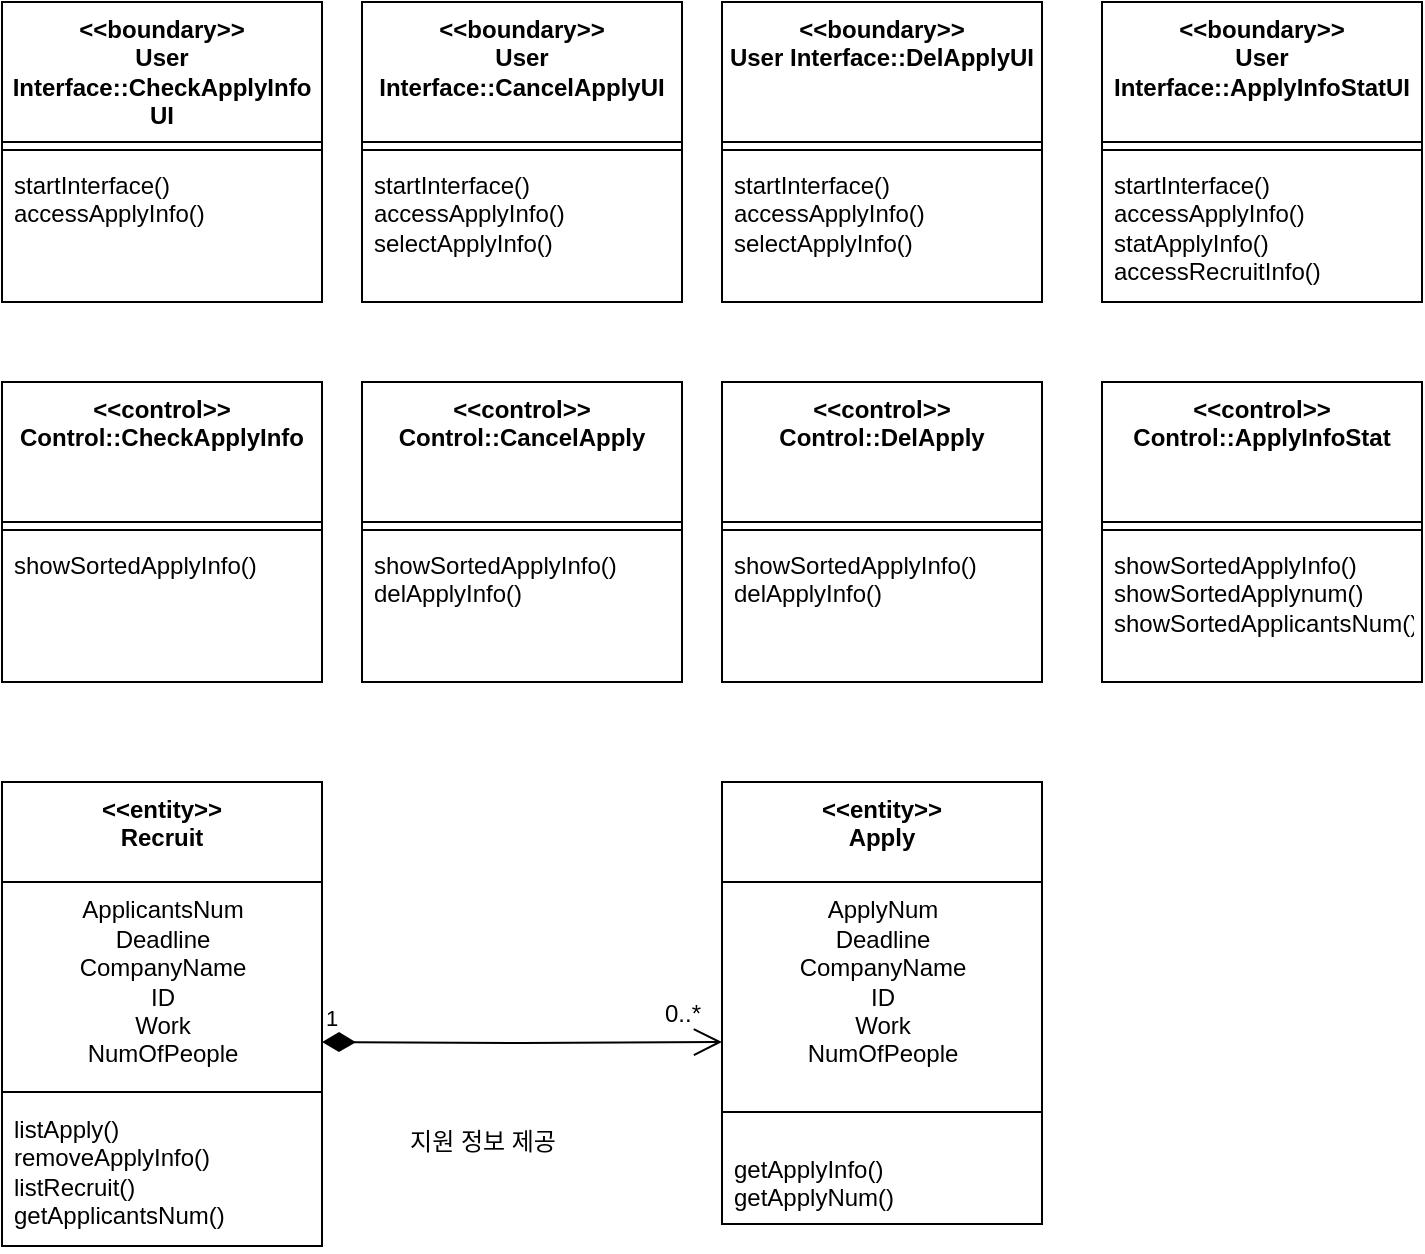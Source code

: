 <mxfile version="21.1.2" type="device">
  <diagram name="페이지-1" id="s87m2c2K6ZqBCXv7cd6L">
    <mxGraphModel dx="1224" dy="649" grid="1" gridSize="10" guides="1" tooltips="1" connect="1" arrows="1" fold="1" page="1" pageScale="1" pageWidth="827" pageHeight="1169" math="0" shadow="0">
      <root>
        <mxCell id="0" />
        <mxCell id="1" parent="0" />
        <mxCell id="I5q1pJlPz9spfJ_iqnN7-1" value="&amp;lt;&amp;lt;boundary&amp;gt;&amp;gt;&lt;br&gt;User Interface::CheckApplyInfo UI" style="swimlane;fontStyle=1;align=center;verticalAlign=top;childLayout=stackLayout;horizontal=1;startSize=70;horizontalStack=0;resizeParent=1;resizeParentMax=0;resizeLast=0;collapsible=1;marginBottom=0;whiteSpace=wrap;html=1;" parent="1" vertex="1">
          <mxGeometry x="40" y="110" width="160" height="150" as="geometry" />
        </mxCell>
        <mxCell id="I5q1pJlPz9spfJ_iqnN7-3" value="" style="line;strokeWidth=1;fillColor=none;align=left;verticalAlign=middle;spacingTop=-1;spacingLeft=3;spacingRight=3;rotatable=0;labelPosition=right;points=[];portConstraint=eastwest;strokeColor=inherit;" parent="I5q1pJlPz9spfJ_iqnN7-1" vertex="1">
          <mxGeometry y="70" width="160" height="8" as="geometry" />
        </mxCell>
        <mxCell id="I5q1pJlPz9spfJ_iqnN7-4" value="startInterface()&lt;br&gt;accessApplyInfo()" style="text;strokeColor=none;fillColor=none;align=left;verticalAlign=top;spacingLeft=4;spacingRight=4;overflow=hidden;rotatable=0;points=[[0,0.5],[1,0.5]];portConstraint=eastwest;whiteSpace=wrap;html=1;" parent="I5q1pJlPz9spfJ_iqnN7-1" vertex="1">
          <mxGeometry y="78" width="160" height="72" as="geometry" />
        </mxCell>
        <mxCell id="I5q1pJlPz9spfJ_iqnN7-6" value="&amp;lt;&amp;lt;boundary&amp;gt;&amp;gt;&lt;br&gt;User Interface::DelApplyUI" style="swimlane;fontStyle=1;align=center;verticalAlign=top;childLayout=stackLayout;horizontal=1;startSize=70;horizontalStack=0;resizeParent=1;resizeParentMax=0;resizeLast=0;collapsible=1;marginBottom=0;whiteSpace=wrap;html=1;" parent="1" vertex="1">
          <mxGeometry x="400" y="110" width="160" height="150" as="geometry" />
        </mxCell>
        <mxCell id="I5q1pJlPz9spfJ_iqnN7-7" value="+ field: type" style="text;strokeColor=none;fillColor=none;align=left;verticalAlign=top;spacingLeft=4;spacingRight=4;overflow=hidden;rotatable=0;points=[[0,0.5],[1,0.5]];portConstraint=eastwest;whiteSpace=wrap;html=1;" parent="I5q1pJlPz9spfJ_iqnN7-6" vertex="1">
          <mxGeometry y="70" width="160" as="geometry" />
        </mxCell>
        <mxCell id="I5q1pJlPz9spfJ_iqnN7-8" value="" style="line;strokeWidth=1;fillColor=none;align=left;verticalAlign=middle;spacingTop=-1;spacingLeft=3;spacingRight=3;rotatable=0;labelPosition=right;points=[];portConstraint=eastwest;strokeColor=inherit;" parent="I5q1pJlPz9spfJ_iqnN7-6" vertex="1">
          <mxGeometry y="70" width="160" height="8" as="geometry" />
        </mxCell>
        <mxCell id="I5q1pJlPz9spfJ_iqnN7-9" value="startInterface()&lt;br&gt;accessApplyInfo()&lt;br&gt;selectApplyInfo()" style="text;strokeColor=none;fillColor=none;align=left;verticalAlign=top;spacingLeft=4;spacingRight=4;overflow=hidden;rotatable=0;points=[[0,0.5],[1,0.5]];portConstraint=eastwest;whiteSpace=wrap;html=1;" parent="I5q1pJlPz9spfJ_iqnN7-6" vertex="1">
          <mxGeometry y="78" width="160" height="72" as="geometry" />
        </mxCell>
        <mxCell id="I5q1pJlPz9spfJ_iqnN7-10" value="&amp;lt;&amp;lt;boundary&amp;gt;&amp;gt;&lt;br&gt;User Interface::CancelApplyUI" style="swimlane;fontStyle=1;align=center;verticalAlign=top;childLayout=stackLayout;horizontal=1;startSize=70;horizontalStack=0;resizeParent=1;resizeParentMax=0;resizeLast=0;collapsible=1;marginBottom=0;whiteSpace=wrap;html=1;" parent="1" vertex="1">
          <mxGeometry x="220" y="110" width="160" height="150" as="geometry" />
        </mxCell>
        <mxCell id="I5q1pJlPz9spfJ_iqnN7-12" value="" style="line;strokeWidth=1;fillColor=none;align=left;verticalAlign=middle;spacingTop=-1;spacingLeft=3;spacingRight=3;rotatable=0;labelPosition=right;points=[];portConstraint=eastwest;strokeColor=inherit;" parent="I5q1pJlPz9spfJ_iqnN7-10" vertex="1">
          <mxGeometry y="70" width="160" height="8" as="geometry" />
        </mxCell>
        <mxCell id="I5q1pJlPz9spfJ_iqnN7-13" value="startInterface()&lt;br&gt;accessApplyInfo()&lt;br&gt;selectApplyInfo()" style="text;strokeColor=none;fillColor=none;align=left;verticalAlign=top;spacingLeft=4;spacingRight=4;overflow=hidden;rotatable=0;points=[[0,0.5],[1,0.5]];portConstraint=eastwest;whiteSpace=wrap;html=1;" parent="I5q1pJlPz9spfJ_iqnN7-10" vertex="1">
          <mxGeometry y="78" width="160" height="72" as="geometry" />
        </mxCell>
        <mxCell id="I5q1pJlPz9spfJ_iqnN7-14" value="&amp;lt;&amp;lt;boundary&amp;gt;&amp;gt;&lt;br&gt;User Interface::ApplyInfoStatUI" style="swimlane;fontStyle=1;align=center;verticalAlign=top;childLayout=stackLayout;horizontal=1;startSize=70;horizontalStack=0;resizeParent=1;resizeParentMax=0;resizeLast=0;collapsible=1;marginBottom=0;whiteSpace=wrap;html=1;" parent="1" vertex="1">
          <mxGeometry x="590" y="110" width="160" height="150" as="geometry" />
        </mxCell>
        <mxCell id="I5q1pJlPz9spfJ_iqnN7-15" value="+ field: type" style="text;strokeColor=none;fillColor=none;align=left;verticalAlign=top;spacingLeft=4;spacingRight=4;overflow=hidden;rotatable=0;points=[[0,0.5],[1,0.5]];portConstraint=eastwest;whiteSpace=wrap;html=1;" parent="I5q1pJlPz9spfJ_iqnN7-14" vertex="1">
          <mxGeometry y="70" width="160" as="geometry" />
        </mxCell>
        <mxCell id="I5q1pJlPz9spfJ_iqnN7-16" value="" style="line;strokeWidth=1;fillColor=none;align=left;verticalAlign=middle;spacingTop=-1;spacingLeft=3;spacingRight=3;rotatable=0;labelPosition=right;points=[];portConstraint=eastwest;strokeColor=inherit;" parent="I5q1pJlPz9spfJ_iqnN7-14" vertex="1">
          <mxGeometry y="70" width="160" height="8" as="geometry" />
        </mxCell>
        <mxCell id="I5q1pJlPz9spfJ_iqnN7-17" value="startInterface()&lt;br&gt;accessApplyInfo()&lt;br&gt;statApplyInfo()&lt;br&gt;accessRecruitInfo()" style="text;strokeColor=none;fillColor=none;align=left;verticalAlign=top;spacingLeft=4;spacingRight=4;overflow=hidden;rotatable=0;points=[[0,0.5],[1,0.5]];portConstraint=eastwest;whiteSpace=wrap;html=1;" parent="I5q1pJlPz9spfJ_iqnN7-14" vertex="1">
          <mxGeometry y="78" width="160" height="72" as="geometry" />
        </mxCell>
        <mxCell id="I5q1pJlPz9spfJ_iqnN7-22" value="&amp;lt;&amp;lt;control&amp;gt;&amp;gt;&lt;br&gt;Control::DelApply" style="swimlane;fontStyle=1;align=center;verticalAlign=top;childLayout=stackLayout;horizontal=1;startSize=70;horizontalStack=0;resizeParent=1;resizeParentMax=0;resizeLast=0;collapsible=1;marginBottom=0;whiteSpace=wrap;html=1;" parent="1" vertex="1">
          <mxGeometry x="400" y="300" width="160" height="150" as="geometry" />
        </mxCell>
        <mxCell id="I5q1pJlPz9spfJ_iqnN7-23" value="" style="line;strokeWidth=1;fillColor=none;align=left;verticalAlign=middle;spacingTop=-1;spacingLeft=3;spacingRight=3;rotatable=0;labelPosition=right;points=[];portConstraint=eastwest;strokeColor=inherit;" parent="I5q1pJlPz9spfJ_iqnN7-22" vertex="1">
          <mxGeometry y="70" width="160" height="8" as="geometry" />
        </mxCell>
        <mxCell id="I5q1pJlPz9spfJ_iqnN7-24" value="showSortedApplyInfo()&lt;br&gt;delApplyInfo()" style="text;strokeColor=none;fillColor=none;align=left;verticalAlign=top;spacingLeft=4;spacingRight=4;overflow=hidden;rotatable=0;points=[[0,0.5],[1,0.5]];portConstraint=eastwest;whiteSpace=wrap;html=1;" parent="I5q1pJlPz9spfJ_iqnN7-22" vertex="1">
          <mxGeometry y="78" width="160" height="72" as="geometry" />
        </mxCell>
        <mxCell id="I5q1pJlPz9spfJ_iqnN7-25" value="&amp;lt;&amp;lt;control&amp;gt;&amp;gt;&lt;br&gt;Control::CancelApply" style="swimlane;fontStyle=1;align=center;verticalAlign=top;childLayout=stackLayout;horizontal=1;startSize=70;horizontalStack=0;resizeParent=1;resizeParentMax=0;resizeLast=0;collapsible=1;marginBottom=0;whiteSpace=wrap;html=1;" parent="1" vertex="1">
          <mxGeometry x="220" y="300" width="160" height="150" as="geometry" />
        </mxCell>
        <mxCell id="I5q1pJlPz9spfJ_iqnN7-26" value="" style="line;strokeWidth=1;fillColor=none;align=left;verticalAlign=middle;spacingTop=-1;spacingLeft=3;spacingRight=3;rotatable=0;labelPosition=right;points=[];portConstraint=eastwest;strokeColor=inherit;" parent="I5q1pJlPz9spfJ_iqnN7-25" vertex="1">
          <mxGeometry y="70" width="160" height="8" as="geometry" />
        </mxCell>
        <mxCell id="I5q1pJlPz9spfJ_iqnN7-27" value="showSortedApplyInfo()&lt;br&gt;delApplyInfo()" style="text;strokeColor=none;fillColor=none;align=left;verticalAlign=top;spacingLeft=4;spacingRight=4;overflow=hidden;rotatable=0;points=[[0,0.5],[1,0.5]];portConstraint=eastwest;whiteSpace=wrap;html=1;" parent="I5q1pJlPz9spfJ_iqnN7-25" vertex="1">
          <mxGeometry y="78" width="160" height="72" as="geometry" />
        </mxCell>
        <mxCell id="I5q1pJlPz9spfJ_iqnN7-28" value="&amp;lt;&amp;lt;control&amp;gt;&amp;gt;&lt;br&gt;Control::CheckApplyInfo" style="swimlane;fontStyle=1;align=center;verticalAlign=top;childLayout=stackLayout;horizontal=1;startSize=70;horizontalStack=0;resizeParent=1;resizeParentMax=0;resizeLast=0;collapsible=1;marginBottom=0;whiteSpace=wrap;html=1;" parent="1" vertex="1">
          <mxGeometry x="40" y="300" width="160" height="150" as="geometry" />
        </mxCell>
        <mxCell id="I5q1pJlPz9spfJ_iqnN7-29" value="" style="line;strokeWidth=1;fillColor=none;align=left;verticalAlign=middle;spacingTop=-1;spacingLeft=3;spacingRight=3;rotatable=0;labelPosition=right;points=[];portConstraint=eastwest;strokeColor=inherit;" parent="I5q1pJlPz9spfJ_iqnN7-28" vertex="1">
          <mxGeometry y="70" width="160" height="8" as="geometry" />
        </mxCell>
        <mxCell id="I5q1pJlPz9spfJ_iqnN7-30" value="showSortedApplyInfo()" style="text;strokeColor=none;fillColor=none;align=left;verticalAlign=top;spacingLeft=4;spacingRight=4;overflow=hidden;rotatable=0;points=[[0,0.5],[1,0.5]];portConstraint=eastwest;whiteSpace=wrap;html=1;" parent="I5q1pJlPz9spfJ_iqnN7-28" vertex="1">
          <mxGeometry y="78" width="160" height="72" as="geometry" />
        </mxCell>
        <mxCell id="I5q1pJlPz9spfJ_iqnN7-31" value="&amp;lt;&amp;lt;control&amp;gt;&amp;gt;&lt;br&gt;Control::ApplyInfoStat" style="swimlane;fontStyle=1;align=center;verticalAlign=top;childLayout=stackLayout;horizontal=1;startSize=70;horizontalStack=0;resizeParent=1;resizeParentMax=0;resizeLast=0;collapsible=1;marginBottom=0;whiteSpace=wrap;html=1;" parent="1" vertex="1">
          <mxGeometry x="590" y="300" width="160" height="150" as="geometry" />
        </mxCell>
        <mxCell id="I5q1pJlPz9spfJ_iqnN7-32" value="" style="line;strokeWidth=1;fillColor=none;align=left;verticalAlign=middle;spacingTop=-1;spacingLeft=3;spacingRight=3;rotatable=0;labelPosition=right;points=[];portConstraint=eastwest;strokeColor=inherit;" parent="I5q1pJlPz9spfJ_iqnN7-31" vertex="1">
          <mxGeometry y="70" width="160" height="8" as="geometry" />
        </mxCell>
        <mxCell id="I5q1pJlPz9spfJ_iqnN7-33" value="showSortedApplyInfo()&lt;br&gt;showSortedApplynum()&lt;br&gt;showSortedApplicantsNum()" style="text;strokeColor=none;fillColor=none;align=left;verticalAlign=top;spacingLeft=4;spacingRight=4;overflow=hidden;rotatable=0;points=[[0,0.5],[1,0.5]];portConstraint=eastwest;whiteSpace=wrap;html=1;" parent="I5q1pJlPz9spfJ_iqnN7-31" vertex="1">
          <mxGeometry y="78" width="160" height="72" as="geometry" />
        </mxCell>
        <mxCell id="I5q1pJlPz9spfJ_iqnN7-38" value="&amp;lt;&amp;lt;entity&amp;gt;&amp;gt;&lt;br&gt;Apply" style="swimlane;fontStyle=1;align=center;verticalAlign=top;childLayout=stackLayout;horizontal=1;startSize=50;horizontalStack=0;resizeParent=1;resizeParentMax=0;resizeLast=0;collapsible=1;marginBottom=0;whiteSpace=wrap;html=1;" parent="1" vertex="1">
          <mxGeometry x="400" y="500" width="160" height="221" as="geometry" />
        </mxCell>
        <mxCell id="z0rCr6LhJpMXlHuFJK5r-5" value="ApplyNum&lt;br&gt;Deadline&lt;br&gt;CompanyName&lt;br&gt;ID&lt;br&gt;Work&lt;br&gt;NumOfPeople" style="text;html=1;align=center;verticalAlign=middle;resizable=0;points=[];autosize=1;strokeColor=none;fillColor=none;" vertex="1" parent="I5q1pJlPz9spfJ_iqnN7-38">
          <mxGeometry y="50" width="160" height="100" as="geometry" />
        </mxCell>
        <mxCell id="I5q1pJlPz9spfJ_iqnN7-39" value="" style="line;strokeWidth=1;fillColor=none;align=left;verticalAlign=middle;spacingTop=-1;spacingLeft=3;spacingRight=3;rotatable=0;labelPosition=right;points=[];portConstraint=eastwest;strokeColor=inherit;" parent="I5q1pJlPz9spfJ_iqnN7-38" vertex="1">
          <mxGeometry y="150" width="160" height="30" as="geometry" />
        </mxCell>
        <mxCell id="I5q1pJlPz9spfJ_iqnN7-40" value="getApplyInfo()&lt;br&gt;getApplyNum()" style="text;strokeColor=none;fillColor=none;align=left;verticalAlign=top;spacingLeft=4;spacingRight=4;overflow=hidden;rotatable=0;points=[[0,0.5],[1,0.5]];portConstraint=eastwest;whiteSpace=wrap;html=1;" parent="I5q1pJlPz9spfJ_iqnN7-38" vertex="1">
          <mxGeometry y="180" width="160" height="41" as="geometry" />
        </mxCell>
        <mxCell id="z0rCr6LhJpMXlHuFJK5r-1" value="&amp;lt;&amp;lt;entity&amp;gt;&amp;gt;&lt;br&gt;Recruit" style="swimlane;fontStyle=1;align=center;verticalAlign=top;childLayout=stackLayout;horizontal=1;startSize=50;horizontalStack=0;resizeParent=1;resizeParentMax=0;resizeLast=0;collapsible=1;marginBottom=0;whiteSpace=wrap;html=1;" vertex="1" parent="1">
          <mxGeometry x="40" y="500" width="160" height="232" as="geometry" />
        </mxCell>
        <mxCell id="z0rCr6LhJpMXlHuFJK5r-4" value="ApplicantsNum&lt;br&gt;Deadline&lt;br&gt;CompanyName&lt;br&gt;ID&lt;br&gt;Work&lt;br&gt;NumOfPeople" style="text;html=1;align=center;verticalAlign=middle;resizable=0;points=[];autosize=1;strokeColor=none;fillColor=none;" vertex="1" parent="z0rCr6LhJpMXlHuFJK5r-1">
          <mxGeometry y="50" width="160" height="100" as="geometry" />
        </mxCell>
        <mxCell id="z0rCr6LhJpMXlHuFJK5r-2" value="" style="line;strokeWidth=1;fillColor=none;align=left;verticalAlign=middle;spacingTop=-1;spacingLeft=3;spacingRight=3;rotatable=0;labelPosition=right;points=[];portConstraint=eastwest;strokeColor=inherit;" vertex="1" parent="z0rCr6LhJpMXlHuFJK5r-1">
          <mxGeometry y="150" width="160" height="10" as="geometry" />
        </mxCell>
        <mxCell id="z0rCr6LhJpMXlHuFJK5r-3" value="listApply()&lt;br&gt;removeApplyInfo()&lt;br&gt;listRecruit()&lt;br&gt;getApplicantsNum()" style="text;strokeColor=none;fillColor=none;align=left;verticalAlign=top;spacingLeft=4;spacingRight=4;overflow=hidden;rotatable=0;points=[[0,0.5],[1,0.5]];portConstraint=eastwest;whiteSpace=wrap;html=1;" vertex="1" parent="z0rCr6LhJpMXlHuFJK5r-1">
          <mxGeometry y="160" width="160" height="72" as="geometry" />
        </mxCell>
        <mxCell id="z0rCr6LhJpMXlHuFJK5r-6" value="1" style="endArrow=open;html=1;endSize=12;startArrow=diamondThin;startSize=14;startFill=1;edgeStyle=orthogonalEdgeStyle;align=left;verticalAlign=bottom;rounded=0;entryX=0;entryY=0.8;entryDx=0;entryDy=0;entryPerimeter=0;" edge="1" parent="1" target="z0rCr6LhJpMXlHuFJK5r-5">
          <mxGeometry x="-1" y="3" relative="1" as="geometry">
            <mxPoint x="200" y="630" as="sourcePoint" />
            <mxPoint x="360" y="630" as="targetPoint" />
          </mxGeometry>
        </mxCell>
        <mxCell id="z0rCr6LhJpMXlHuFJK5r-7" value="0..*" style="text;html=1;align=center;verticalAlign=middle;resizable=0;points=[];autosize=1;strokeColor=none;fillColor=none;" vertex="1" parent="1">
          <mxGeometry x="360" y="601" width="40" height="30" as="geometry" />
        </mxCell>
        <mxCell id="z0rCr6LhJpMXlHuFJK5r-8" value="지원 정보 제공" style="text;html=1;align=center;verticalAlign=middle;resizable=0;points=[];autosize=1;strokeColor=none;fillColor=none;" vertex="1" parent="1">
          <mxGeometry x="235" y="665" width="90" height="30" as="geometry" />
        </mxCell>
      </root>
    </mxGraphModel>
  </diagram>
</mxfile>
